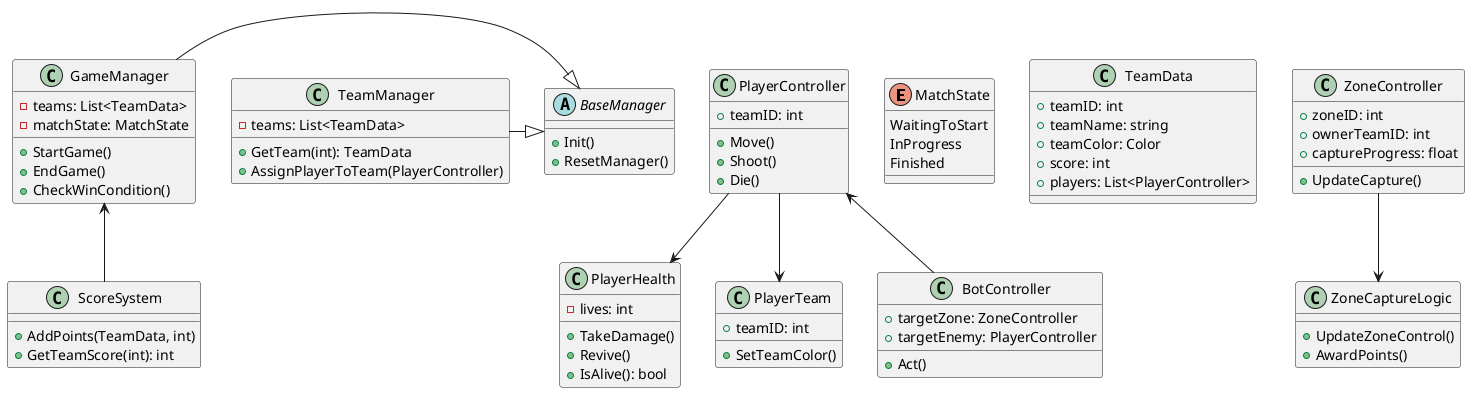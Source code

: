 @startuml BattleQuestUML

' ENUMS
enum MatchState {
  WaitingToStart
  InProgress
  Finished
}

' BASE MANAGER
abstract class BaseManager {
  +Init()
  +ResetManager()
}

' CORE
class GameManager {
  -teams: List<TeamData>
  -matchState: MatchState
  +StartGame()
  +EndGame()
  +CheckWinCondition()
}

GameManager -|> BaseManager

' TEAMS
class TeamData {
  +teamID: int
  +teamName: string
  +teamColor: Color
  +score: int
  +players: List<PlayerController>
}

class TeamManager {
  -teams: List<TeamData>
  +GetTeam(int): TeamData
  +AssignPlayerToTeam(PlayerController)
}

TeamManager -|> BaseManager

' PLAYERS
class PlayerController {
  +teamID: int
  +Move()
  +Shoot()
  +Die()
}

class PlayerHealth {
  -lives: int
  +TakeDamage()
  +Revive()
  +IsAlive(): bool
}

class PlayerTeam {
  +teamID: int
  +SetTeamColor()
}

PlayerController --> PlayerHealth
PlayerController --> PlayerTeam

' ZONES
class ZoneController {
  +zoneID: int
  +ownerTeamID: int
  +captureProgress: float
  +UpdateCapture()
}

class ZoneCaptureLogic {
  +UpdateZoneControl()
  +AwardPoints()
}

ZoneController --> ZoneCaptureLogic

' AI
class BotController {
  +targetZone: ZoneController
  +targetEnemy: PlayerController
  +Act()
}

BotController -up-> PlayerController

' SCORING
class ScoreSystem {
  +AddPoints(TeamData, int)
  +GetTeamScore(int): int
}

ScoreSystem -up-> GameManager

@enduml
